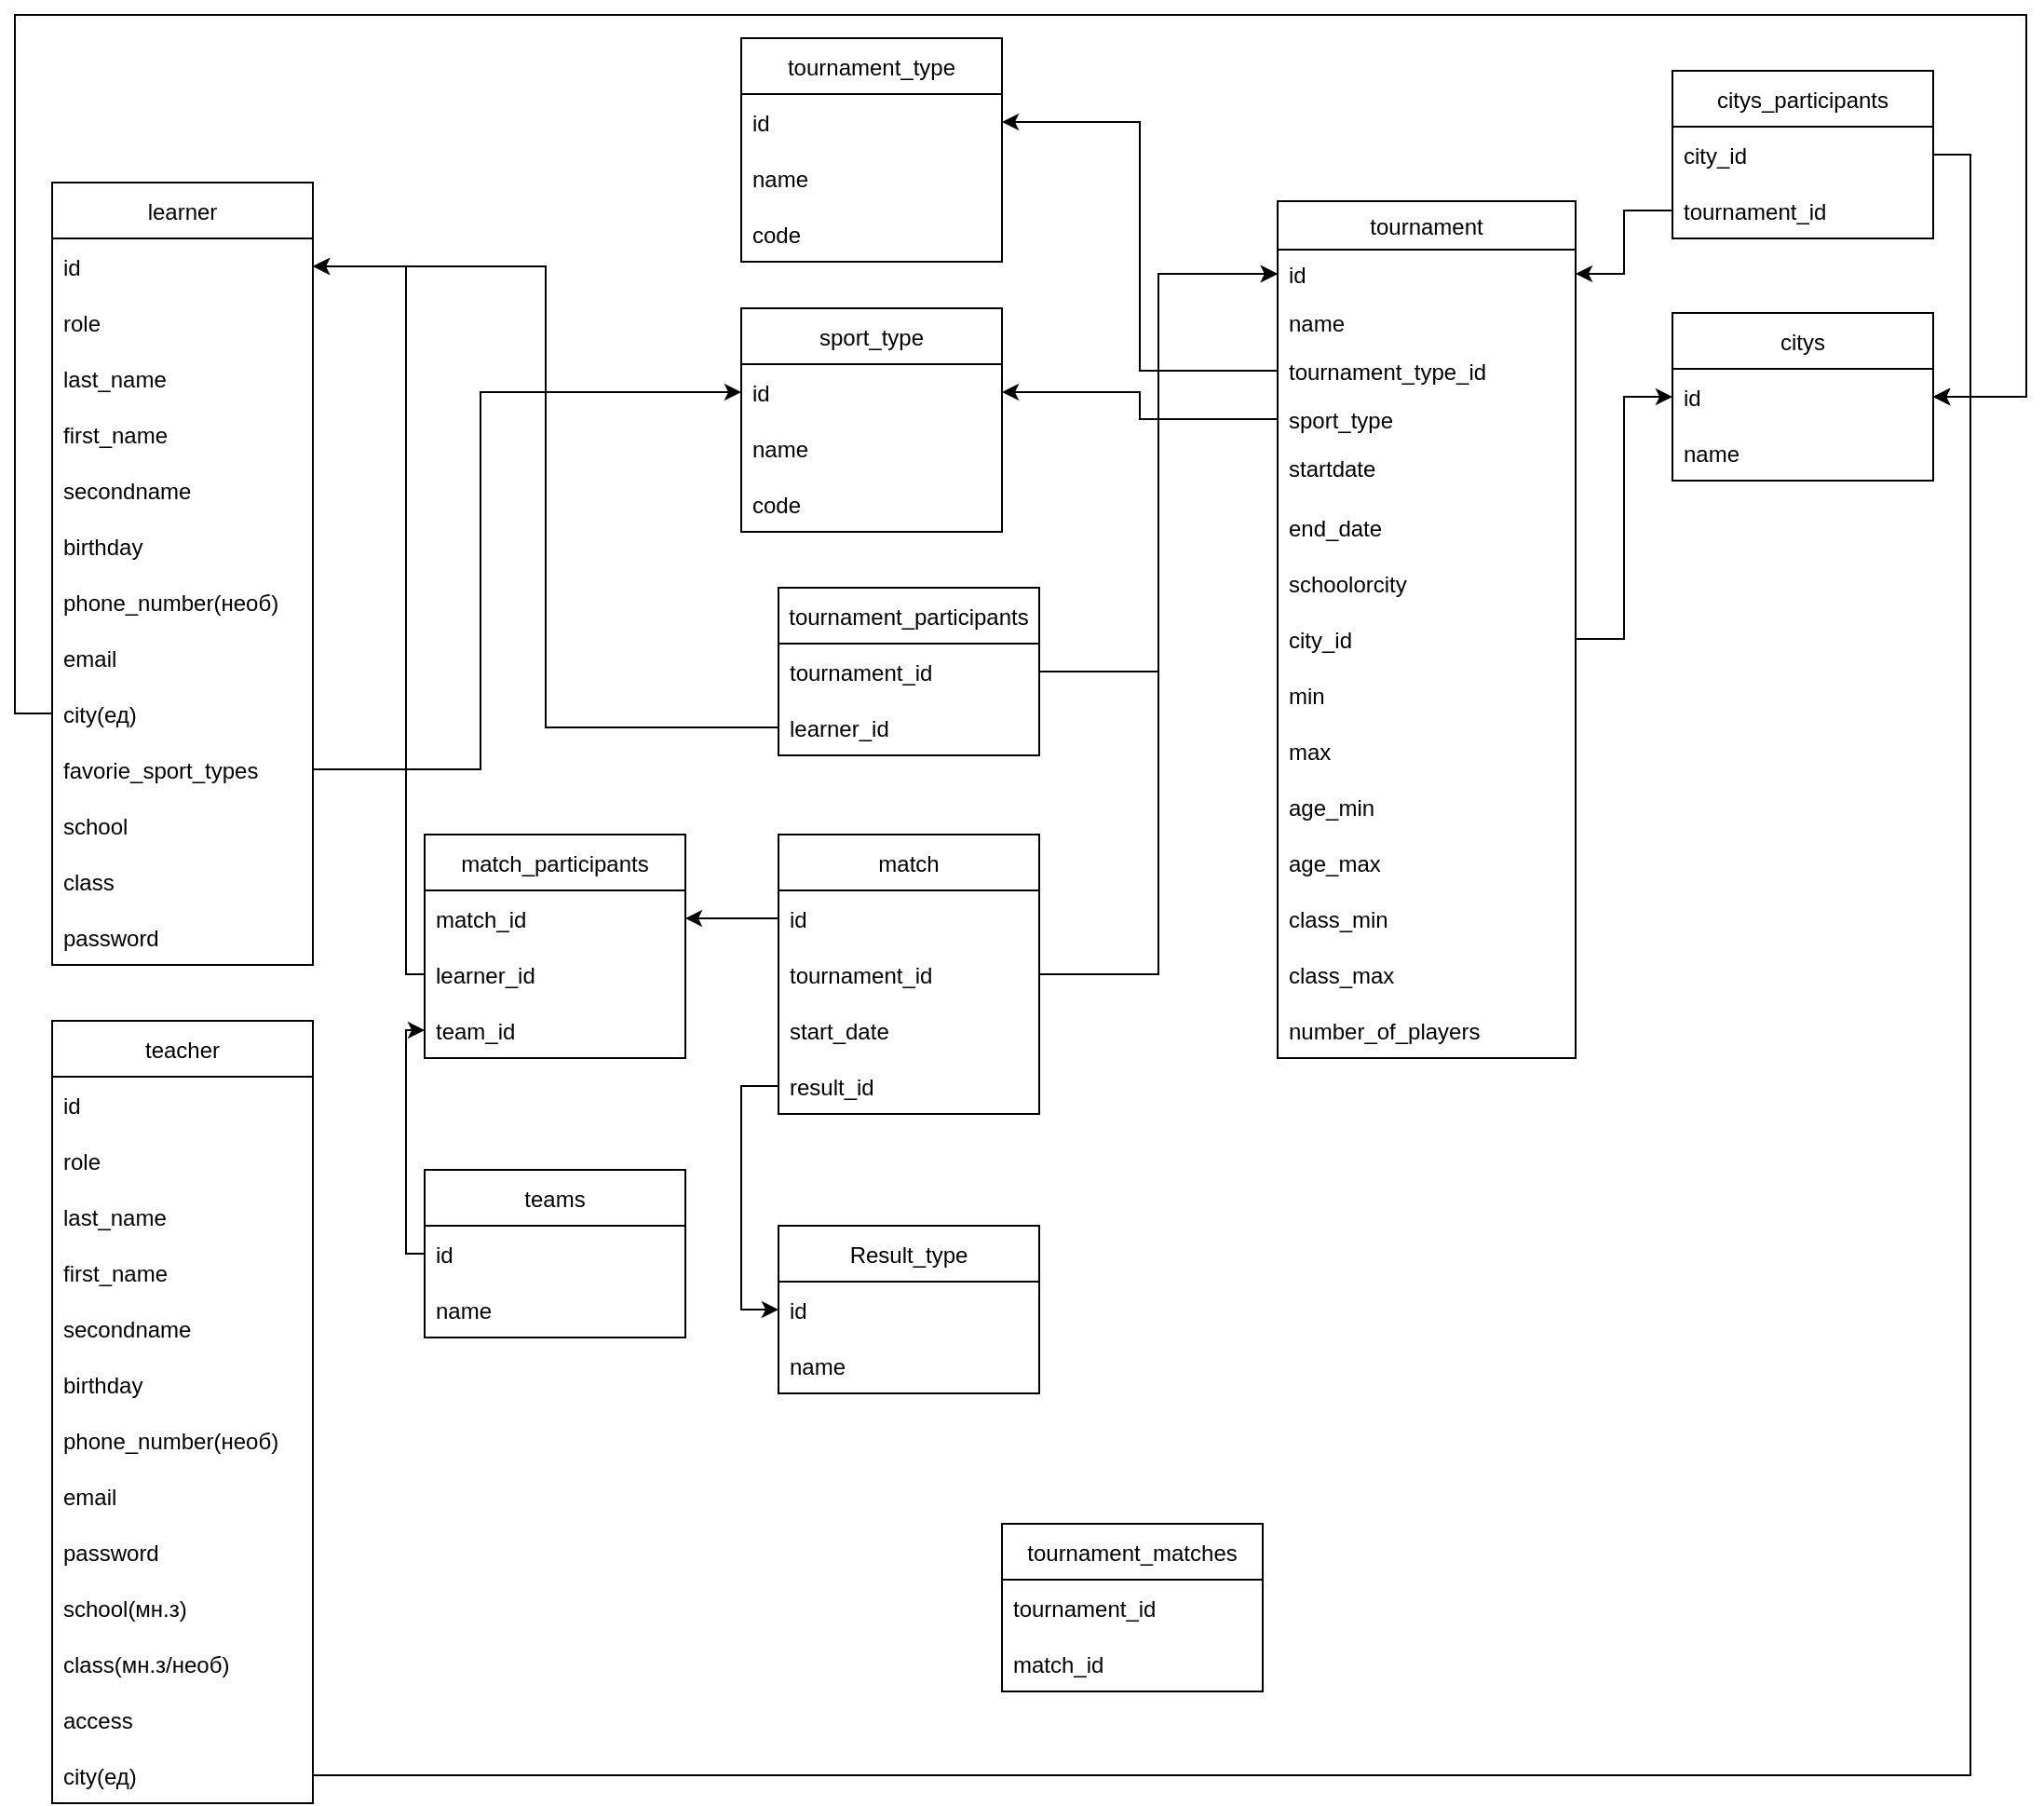 <mxfile version="15.5.4" type="embed"><diagram id="C5RBs43oDa-KdzZeNtuy" name="Page-1"><mxGraphModel dx="1664" dy="640" grid="1" gridSize="10" guides="1" tooltips="1" connect="1" arrows="1" fold="1" page="1" pageScale="1" pageWidth="827" pageHeight="1169" math="0" shadow="0"><root><mxCell id="WIyWlLk6GJQsqaUBKTNV-0"/><mxCell id="WIyWlLk6GJQsqaUBKTNV-1" parent="WIyWlLk6GJQsqaUBKTNV-0"/><mxCell id="zkfFHV4jXpPFQw0GAbJ--17" value="tournament&#10;" style="swimlane;fontStyle=0;align=center;verticalAlign=top;childLayout=stackLayout;horizontal=1;startSize=26;horizontalStack=0;resizeParent=1;resizeLast=0;collapsible=1;marginBottom=0;rounded=0;shadow=0;strokeWidth=1;" parent="WIyWlLk6GJQsqaUBKTNV-1" vertex="1"><mxGeometry x="508" y="120" width="160" height="460" as="geometry"><mxRectangle x="550" y="140" width="160" height="26" as="alternateBounds"/></mxGeometry></mxCell><mxCell id="zkfFHV4jXpPFQw0GAbJ--18" value="id&#10;" style="text;align=left;verticalAlign=top;spacingLeft=4;spacingRight=4;overflow=hidden;rotatable=0;points=[[0,0.5],[1,0.5]];portConstraint=eastwest;" parent="zkfFHV4jXpPFQw0GAbJ--17" vertex="1"><mxGeometry y="26" width="160" height="26" as="geometry"/></mxCell><mxCell id="zkfFHV4jXpPFQw0GAbJ--19" value="name&#10;" style="text;align=left;verticalAlign=top;spacingLeft=4;spacingRight=4;overflow=hidden;rotatable=0;points=[[0,0.5],[1,0.5]];portConstraint=eastwest;rounded=0;shadow=0;html=0;" parent="zkfFHV4jXpPFQw0GAbJ--17" vertex="1"><mxGeometry y="52" width="160" height="26" as="geometry"/></mxCell><mxCell id="zkfFHV4jXpPFQw0GAbJ--20" value="tournament_type_id" style="text;align=left;verticalAlign=top;spacingLeft=4;spacingRight=4;overflow=hidden;rotatable=0;points=[[0,0.5],[1,0.5]];portConstraint=eastwest;rounded=0;shadow=0;html=0;" parent="zkfFHV4jXpPFQw0GAbJ--17" vertex="1"><mxGeometry y="78" width="160" height="26" as="geometry"/></mxCell><mxCell id="zkfFHV4jXpPFQw0GAbJ--21" value="sport_type" style="text;align=left;verticalAlign=top;spacingLeft=4;spacingRight=4;overflow=hidden;rotatable=0;points=[[0,0.5],[1,0.5]];portConstraint=eastwest;rounded=0;shadow=0;html=0;" parent="zkfFHV4jXpPFQw0GAbJ--17" vertex="1"><mxGeometry y="104" width="160" height="26" as="geometry"/></mxCell><object label="startdate&#10;" end_date="" id="zkfFHV4jXpPFQw0GAbJ--22"><mxCell style="text;align=left;verticalAlign=top;spacingLeft=4;spacingRight=4;overflow=hidden;rotatable=0;points=[[0,0.5],[1,0.5]];portConstraint=eastwest;rounded=0;shadow=0;html=0;" parent="zkfFHV4jXpPFQw0GAbJ--17" vertex="1"><mxGeometry y="130" width="160" height="30" as="geometry"/></mxCell></object><mxCell id="_tRP8XSapxq75fpHYon0-5" value="end_date" style="text;strokeColor=none;fillColor=none;align=left;verticalAlign=middle;spacingLeft=4;spacingRight=4;overflow=hidden;points=[[0,0.5],[1,0.5]];portConstraint=eastwest;rotatable=0;" parent="zkfFHV4jXpPFQw0GAbJ--17" vertex="1"><mxGeometry y="160" width="160" height="30" as="geometry"/></mxCell><mxCell id="_tRP8XSapxq75fpHYon0-6" value="schoolorcity" style="text;strokeColor=none;fillColor=none;align=left;verticalAlign=middle;spacingLeft=4;spacingRight=4;overflow=hidden;points=[[0,0.5],[1,0.5]];portConstraint=eastwest;rotatable=0;" parent="zkfFHV4jXpPFQw0GAbJ--17" vertex="1"><mxGeometry y="190" width="160" height="30" as="geometry"/></mxCell><mxCell id="_tRP8XSapxq75fpHYon0-7" value="city_id" style="text;strokeColor=none;fillColor=none;align=left;verticalAlign=middle;spacingLeft=4;spacingRight=4;overflow=hidden;points=[[0,0.5],[1,0.5]];portConstraint=eastwest;rotatable=0;" parent="zkfFHV4jXpPFQw0GAbJ--17" vertex="1"><mxGeometry y="220" width="160" height="30" as="geometry"/></mxCell><mxCell id="_tRP8XSapxq75fpHYon0-8" value="min" style="text;strokeColor=none;fillColor=none;align=left;verticalAlign=middle;spacingLeft=4;spacingRight=4;overflow=hidden;points=[[0,0.5],[1,0.5]];portConstraint=eastwest;rotatable=0;" parent="zkfFHV4jXpPFQw0GAbJ--17" vertex="1"><mxGeometry y="250" width="160" height="30" as="geometry"/></mxCell><mxCell id="_tRP8XSapxq75fpHYon0-9" value="max" style="text;strokeColor=none;fillColor=none;align=left;verticalAlign=middle;spacingLeft=4;spacingRight=4;overflow=hidden;points=[[0,0.5],[1,0.5]];portConstraint=eastwest;rotatable=0;" parent="zkfFHV4jXpPFQw0GAbJ--17" vertex="1"><mxGeometry y="280" width="160" height="30" as="geometry"/></mxCell><mxCell id="_tRP8XSapxq75fpHYon0-10" value="age_min" style="text;strokeColor=none;fillColor=none;align=left;verticalAlign=middle;spacingLeft=4;spacingRight=4;overflow=hidden;points=[[0,0.5],[1,0.5]];portConstraint=eastwest;rotatable=0;" parent="zkfFHV4jXpPFQw0GAbJ--17" vertex="1"><mxGeometry y="310" width="160" height="30" as="geometry"/></mxCell><mxCell id="_tRP8XSapxq75fpHYon0-12" value="age_max" style="text;strokeColor=none;fillColor=none;align=left;verticalAlign=middle;spacingLeft=4;spacingRight=4;overflow=hidden;points=[[0,0.5],[1,0.5]];portConstraint=eastwest;rotatable=0;" parent="zkfFHV4jXpPFQw0GAbJ--17" vertex="1"><mxGeometry y="340" width="160" height="30" as="geometry"/></mxCell><mxCell id="_tRP8XSapxq75fpHYon0-11" value="class_min" style="text;strokeColor=none;fillColor=none;align=left;verticalAlign=middle;spacingLeft=4;spacingRight=4;overflow=hidden;points=[[0,0.5],[1,0.5]];portConstraint=eastwest;rotatable=0;" parent="zkfFHV4jXpPFQw0GAbJ--17" vertex="1"><mxGeometry y="370" width="160" height="30" as="geometry"/></mxCell><mxCell id="_tRP8XSapxq75fpHYon0-13" value="class_max" style="text;strokeColor=none;fillColor=none;align=left;verticalAlign=middle;spacingLeft=4;spacingRight=4;overflow=hidden;points=[[0,0.5],[1,0.5]];portConstraint=eastwest;rotatable=0;" parent="zkfFHV4jXpPFQw0GAbJ--17" vertex="1"><mxGeometry y="400" width="160" height="30" as="geometry"/></mxCell><mxCell id="_tRP8XSapxq75fpHYon0-14" value="number_of_players" style="text;strokeColor=none;fillColor=none;align=left;verticalAlign=middle;spacingLeft=4;spacingRight=4;overflow=hidden;points=[[0,0.5],[1,0.5]];portConstraint=eastwest;rotatable=0;" parent="zkfFHV4jXpPFQw0GAbJ--17" vertex="1"><mxGeometry y="430" width="160" height="30" as="geometry"/></mxCell><mxCell id="_tRP8XSapxq75fpHYon0-15" value="tournament_matches" style="swimlane;fontStyle=0;childLayout=stackLayout;horizontal=1;startSize=30;horizontalStack=0;resizeParent=1;resizeParentMax=0;resizeLast=0;collapsible=1;marginBottom=0;" parent="WIyWlLk6GJQsqaUBKTNV-1" vertex="1"><mxGeometry x="360" y="830" width="140" height="90" as="geometry"/></mxCell><mxCell id="_tRP8XSapxq75fpHYon0-16" value="tournament_id" style="text;strokeColor=none;fillColor=none;align=left;verticalAlign=middle;spacingLeft=4;spacingRight=4;overflow=hidden;points=[[0,0.5],[1,0.5]];portConstraint=eastwest;rotatable=0;" parent="_tRP8XSapxq75fpHYon0-15" vertex="1"><mxGeometry y="30" width="140" height="30" as="geometry"/></mxCell><mxCell id="_tRP8XSapxq75fpHYon0-17" value="match_id" style="text;strokeColor=none;fillColor=none;align=left;verticalAlign=middle;spacingLeft=4;spacingRight=4;overflow=hidden;points=[[0,0.5],[1,0.5]];portConstraint=eastwest;rotatable=0;" parent="_tRP8XSapxq75fpHYon0-15" vertex="1"><mxGeometry y="60" width="140" height="30" as="geometry"/></mxCell><mxCell id="_tRP8XSapxq75fpHYon0-19" value="tournament_type" style="swimlane;fontStyle=0;childLayout=stackLayout;horizontal=1;startSize=30;horizontalStack=0;resizeParent=1;resizeParentMax=0;resizeLast=0;collapsible=1;marginBottom=0;" parent="WIyWlLk6GJQsqaUBKTNV-1" vertex="1"><mxGeometry x="220" y="32.5" width="140" height="120" as="geometry"/></mxCell><mxCell id="_tRP8XSapxq75fpHYon0-20" value="id" style="text;strokeColor=none;fillColor=none;align=left;verticalAlign=middle;spacingLeft=4;spacingRight=4;overflow=hidden;points=[[0,0.5],[1,0.5]];portConstraint=eastwest;rotatable=0;" parent="_tRP8XSapxq75fpHYon0-19" vertex="1"><mxGeometry y="30" width="140" height="30" as="geometry"/></mxCell><mxCell id="_tRP8XSapxq75fpHYon0-21" value="name" style="text;strokeColor=none;fillColor=none;align=left;verticalAlign=middle;spacingLeft=4;spacingRight=4;overflow=hidden;points=[[0,0.5],[1,0.5]];portConstraint=eastwest;rotatable=0;" parent="_tRP8XSapxq75fpHYon0-19" vertex="1"><mxGeometry y="60" width="140" height="30" as="geometry"/></mxCell><mxCell id="_tRP8XSapxq75fpHYon0-22" value="code" style="text;strokeColor=none;fillColor=none;align=left;verticalAlign=middle;spacingLeft=4;spacingRight=4;overflow=hidden;points=[[0,0.5],[1,0.5]];portConstraint=eastwest;rotatable=0;" parent="_tRP8XSapxq75fpHYon0-19" vertex="1"><mxGeometry y="90" width="140" height="30" as="geometry"/></mxCell><mxCell id="_tRP8XSapxq75fpHYon0-23" value="sport_type" style="swimlane;fontStyle=0;childLayout=stackLayout;horizontal=1;startSize=30;horizontalStack=0;resizeParent=1;resizeParentMax=0;resizeLast=0;collapsible=1;marginBottom=0;" parent="WIyWlLk6GJQsqaUBKTNV-1" vertex="1"><mxGeometry x="220" y="177.5" width="140" height="120" as="geometry"/></mxCell><mxCell id="_tRP8XSapxq75fpHYon0-25" value="id" style="text;strokeColor=none;fillColor=none;align=left;verticalAlign=middle;spacingLeft=4;spacingRight=4;overflow=hidden;points=[[0,0.5],[1,0.5]];portConstraint=eastwest;rotatable=0;" parent="_tRP8XSapxq75fpHYon0-23" vertex="1"><mxGeometry y="30" width="140" height="30" as="geometry"/></mxCell><mxCell id="_tRP8XSapxq75fpHYon0-26" value="name" style="text;strokeColor=none;fillColor=none;align=left;verticalAlign=middle;spacingLeft=4;spacingRight=4;overflow=hidden;points=[[0,0.5],[1,0.5]];portConstraint=eastwest;rotatable=0;" parent="_tRP8XSapxq75fpHYon0-23" vertex="1"><mxGeometry y="60" width="140" height="30" as="geometry"/></mxCell><mxCell id="_tRP8XSapxq75fpHYon0-27" value="code" style="text;strokeColor=none;fillColor=none;align=left;verticalAlign=middle;spacingLeft=4;spacingRight=4;overflow=hidden;points=[[0,0.5],[1,0.5]];portConstraint=eastwest;rotatable=0;" parent="_tRP8XSapxq75fpHYon0-23" vertex="1"><mxGeometry y="90" width="140" height="30" as="geometry"/></mxCell><mxCell id="_tRP8XSapxq75fpHYon0-28" value="citys_participants" style="swimlane;fontStyle=0;childLayout=stackLayout;horizontal=1;startSize=30;horizontalStack=0;resizeParent=1;resizeParentMax=0;resizeLast=0;collapsible=1;marginBottom=0;" parent="WIyWlLk6GJQsqaUBKTNV-1" vertex="1"><mxGeometry x="720" y="50" width="140" height="90" as="geometry"/></mxCell><mxCell id="_tRP8XSapxq75fpHYon0-29" value="city_id" style="text;strokeColor=none;fillColor=none;align=left;verticalAlign=middle;spacingLeft=4;spacingRight=4;overflow=hidden;points=[[0,0.5],[1,0.5]];portConstraint=eastwest;rotatable=0;" parent="_tRP8XSapxq75fpHYon0-28" vertex="1"><mxGeometry y="30" width="140" height="30" as="geometry"/></mxCell><mxCell id="_tRP8XSapxq75fpHYon0-30" value="tournament_id" style="text;strokeColor=none;fillColor=none;align=left;verticalAlign=middle;spacingLeft=4;spacingRight=4;overflow=hidden;points=[[0,0.5],[1,0.5]];portConstraint=eastwest;rotatable=0;" parent="_tRP8XSapxq75fpHYon0-28" vertex="1"><mxGeometry y="60" width="140" height="30" as="geometry"/></mxCell><mxCell id="_tRP8XSapxq75fpHYon0-33" value="tournament_participants" style="swimlane;fontStyle=0;childLayout=stackLayout;horizontal=1;startSize=30;horizontalStack=0;resizeParent=1;resizeParentMax=0;resizeLast=0;collapsible=1;marginBottom=0;" parent="WIyWlLk6GJQsqaUBKTNV-1" vertex="1"><mxGeometry x="240" y="327.5" width="140" height="90" as="geometry"/></mxCell><mxCell id="_tRP8XSapxq75fpHYon0-34" value="tournament_id" style="text;strokeColor=none;fillColor=none;align=left;verticalAlign=middle;spacingLeft=4;spacingRight=4;overflow=hidden;points=[[0,0.5],[1,0.5]];portConstraint=eastwest;rotatable=0;" parent="_tRP8XSapxq75fpHYon0-33" vertex="1"><mxGeometry y="30" width="140" height="30" as="geometry"/></mxCell><mxCell id="_tRP8XSapxq75fpHYon0-35" value="learner_id" style="text;strokeColor=none;fillColor=none;align=left;verticalAlign=middle;spacingLeft=4;spacingRight=4;overflow=hidden;points=[[0,0.5],[1,0.5]];portConstraint=eastwest;rotatable=0;" parent="_tRP8XSapxq75fpHYon0-33" vertex="1"><mxGeometry y="60" width="140" height="30" as="geometry"/></mxCell><mxCell id="_tRP8XSapxq75fpHYon0-40" value="match_participants" style="swimlane;fontStyle=0;childLayout=stackLayout;horizontal=1;startSize=30;horizontalStack=0;resizeParent=1;resizeParentMax=0;resizeLast=0;collapsible=1;marginBottom=0;" parent="WIyWlLk6GJQsqaUBKTNV-1" vertex="1"><mxGeometry x="50" y="460" width="140" height="120" as="geometry"/></mxCell><mxCell id="_tRP8XSapxq75fpHYon0-41" value="match_id" style="text;strokeColor=none;fillColor=none;align=left;verticalAlign=middle;spacingLeft=4;spacingRight=4;overflow=hidden;points=[[0,0.5],[1,0.5]];portConstraint=eastwest;rotatable=0;" parent="_tRP8XSapxq75fpHYon0-40" vertex="1"><mxGeometry y="30" width="140" height="30" as="geometry"/></mxCell><mxCell id="_tRP8XSapxq75fpHYon0-42" value="learner_id" style="text;strokeColor=none;fillColor=none;align=left;verticalAlign=middle;spacingLeft=4;spacingRight=4;overflow=hidden;points=[[0,0.5],[1,0.5]];portConstraint=eastwest;rotatable=0;" parent="_tRP8XSapxq75fpHYon0-40" vertex="1"><mxGeometry y="60" width="140" height="30" as="geometry"/></mxCell><mxCell id="_tRP8XSapxq75fpHYon0-43" value="team_id" style="text;strokeColor=none;fillColor=none;align=left;verticalAlign=middle;spacingLeft=4;spacingRight=4;overflow=hidden;points=[[0,0.5],[1,0.5]];portConstraint=eastwest;rotatable=0;" parent="_tRP8XSapxq75fpHYon0-40" vertex="1"><mxGeometry y="90" width="140" height="30" as="geometry"/></mxCell><mxCell id="_tRP8XSapxq75fpHYon0-44" value="teams" style="swimlane;fontStyle=0;childLayout=stackLayout;horizontal=1;startSize=30;horizontalStack=0;resizeParent=1;resizeParentMax=0;resizeLast=0;collapsible=1;marginBottom=0;" parent="WIyWlLk6GJQsqaUBKTNV-1" vertex="1"><mxGeometry x="50" y="640" width="140" height="90" as="geometry"/></mxCell><mxCell id="_tRP8XSapxq75fpHYon0-45" value="id" style="text;strokeColor=none;fillColor=none;align=left;verticalAlign=middle;spacingLeft=4;spacingRight=4;overflow=hidden;points=[[0,0.5],[1,0.5]];portConstraint=eastwest;rotatable=0;" parent="_tRP8XSapxq75fpHYon0-44" vertex="1"><mxGeometry y="30" width="140" height="30" as="geometry"/></mxCell><mxCell id="_tRP8XSapxq75fpHYon0-46" value="name" style="text;strokeColor=none;fillColor=none;align=left;verticalAlign=middle;spacingLeft=4;spacingRight=4;overflow=hidden;points=[[0,0.5],[1,0.5]];portConstraint=eastwest;rotatable=0;" parent="_tRP8XSapxq75fpHYon0-44" vertex="1"><mxGeometry y="60" width="140" height="30" as="geometry"/></mxCell><mxCell id="_tRP8XSapxq75fpHYon0-47" value="citys" style="swimlane;fontStyle=0;childLayout=stackLayout;horizontal=1;startSize=30;horizontalStack=0;resizeParent=1;resizeParentMax=0;resizeLast=0;collapsible=1;marginBottom=0;" parent="WIyWlLk6GJQsqaUBKTNV-1" vertex="1"><mxGeometry x="720" y="180" width="140" height="90" as="geometry"/></mxCell><mxCell id="_tRP8XSapxq75fpHYon0-48" value="id" style="text;strokeColor=none;fillColor=none;align=left;verticalAlign=middle;spacingLeft=4;spacingRight=4;overflow=hidden;points=[[0,0.5],[1,0.5]];portConstraint=eastwest;rotatable=0;" parent="_tRP8XSapxq75fpHYon0-47" vertex="1"><mxGeometry y="30" width="140" height="30" as="geometry"/></mxCell><mxCell id="_tRP8XSapxq75fpHYon0-49" value="name" style="text;strokeColor=none;fillColor=none;align=left;verticalAlign=middle;spacingLeft=4;spacingRight=4;overflow=hidden;points=[[0,0.5],[1,0.5]];portConstraint=eastwest;rotatable=0;" parent="_tRP8XSapxq75fpHYon0-47" vertex="1"><mxGeometry y="60" width="140" height="30" as="geometry"/></mxCell><mxCell id="_tRP8XSapxq75fpHYon0-54" value="learner" style="swimlane;fontStyle=0;childLayout=stackLayout;horizontal=1;startSize=30;horizontalStack=0;resizeParent=1;resizeParentMax=0;resizeLast=0;collapsible=1;marginBottom=0;" parent="WIyWlLk6GJQsqaUBKTNV-1" vertex="1"><mxGeometry x="-150" y="110" width="140" height="420" as="geometry"/></mxCell><mxCell id="_tRP8XSapxq75fpHYon0-59" value="id" style="text;strokeColor=none;fillColor=none;align=left;verticalAlign=middle;spacingLeft=4;spacingRight=4;overflow=hidden;points=[[0,0.5],[1,0.5]];portConstraint=eastwest;rotatable=0;" parent="_tRP8XSapxq75fpHYon0-54" vertex="1"><mxGeometry y="30" width="140" height="30" as="geometry"/></mxCell><mxCell id="_tRP8XSapxq75fpHYon0-55" value="role" style="text;strokeColor=none;fillColor=none;align=left;verticalAlign=middle;spacingLeft=4;spacingRight=4;overflow=hidden;points=[[0,0.5],[1,0.5]];portConstraint=eastwest;rotatable=0;" parent="_tRP8XSapxq75fpHYon0-54" vertex="1"><mxGeometry y="60" width="140" height="30" as="geometry"/></mxCell><mxCell id="_tRP8XSapxq75fpHYon0-56" value="last_name" style="text;strokeColor=none;fillColor=none;align=left;verticalAlign=middle;spacingLeft=4;spacingRight=4;overflow=hidden;points=[[0,0.5],[1,0.5]];portConstraint=eastwest;rotatable=0;" parent="_tRP8XSapxq75fpHYon0-54" vertex="1"><mxGeometry y="90" width="140" height="30" as="geometry"/></mxCell><mxCell id="_tRP8XSapxq75fpHYon0-57" value="first_name" style="text;strokeColor=none;fillColor=none;align=left;verticalAlign=middle;spacingLeft=4;spacingRight=4;overflow=hidden;points=[[0,0.5],[1,0.5]];portConstraint=eastwest;rotatable=0;" parent="_tRP8XSapxq75fpHYon0-54" vertex="1"><mxGeometry y="120" width="140" height="30" as="geometry"/></mxCell><mxCell id="_tRP8XSapxq75fpHYon0-63" value="secondname" style="text;strokeColor=none;fillColor=none;align=left;verticalAlign=middle;spacingLeft=4;spacingRight=4;overflow=hidden;points=[[0,0.5],[1,0.5]];portConstraint=eastwest;rotatable=0;" parent="_tRP8XSapxq75fpHYon0-54" vertex="1"><mxGeometry y="150" width="140" height="30" as="geometry"/></mxCell><mxCell id="_tRP8XSapxq75fpHYon0-62" value="birthday" style="text;strokeColor=none;fillColor=none;align=left;verticalAlign=middle;spacingLeft=4;spacingRight=4;overflow=hidden;points=[[0,0.5],[1,0.5]];portConstraint=eastwest;rotatable=0;" parent="_tRP8XSapxq75fpHYon0-54" vertex="1"><mxGeometry y="180" width="140" height="30" as="geometry"/></mxCell><mxCell id="_tRP8XSapxq75fpHYon0-60" value="phone_number(необ)" style="text;strokeColor=none;fillColor=none;align=left;verticalAlign=middle;spacingLeft=4;spacingRight=4;overflow=hidden;points=[[0,0.5],[1,0.5]];portConstraint=eastwest;rotatable=0;" parent="_tRP8XSapxq75fpHYon0-54" vertex="1"><mxGeometry y="210" width="140" height="30" as="geometry"/></mxCell><mxCell id="_tRP8XSapxq75fpHYon0-61" value="email" style="text;strokeColor=none;fillColor=none;align=left;verticalAlign=middle;spacingLeft=4;spacingRight=4;overflow=hidden;points=[[0,0.5],[1,0.5]];portConstraint=eastwest;rotatable=0;" parent="_tRP8XSapxq75fpHYon0-54" vertex="1"><mxGeometry y="240" width="140" height="30" as="geometry"/></mxCell><mxCell id="_tRP8XSapxq75fpHYon0-72" value="city(ед)" style="text;strokeColor=none;fillColor=none;align=left;verticalAlign=middle;spacingLeft=4;spacingRight=4;overflow=hidden;points=[[0,0.5],[1,0.5]];portConstraint=eastwest;rotatable=0;" parent="_tRP8XSapxq75fpHYon0-54" vertex="1"><mxGeometry y="270" width="140" height="30" as="geometry"/></mxCell><mxCell id="_tRP8XSapxq75fpHYon0-75" value="favorie_sport_types" style="text;strokeColor=none;fillColor=none;align=left;verticalAlign=middle;spacingLeft=4;spacingRight=4;overflow=hidden;points=[[0,0.5],[1,0.5]];portConstraint=eastwest;rotatable=0;" parent="_tRP8XSapxq75fpHYon0-54" vertex="1"><mxGeometry y="300" width="140" height="30" as="geometry"/></mxCell><mxCell id="_tRP8XSapxq75fpHYon0-73" value="school" style="text;strokeColor=none;fillColor=none;align=left;verticalAlign=middle;spacingLeft=4;spacingRight=4;overflow=hidden;points=[[0,0.5],[1,0.5]];portConstraint=eastwest;rotatable=0;" parent="_tRP8XSapxq75fpHYon0-54" vertex="1"><mxGeometry y="330" width="140" height="30" as="geometry"/></mxCell><mxCell id="_tRP8XSapxq75fpHYon0-74" value="class" style="text;strokeColor=none;fillColor=none;align=left;verticalAlign=middle;spacingLeft=4;spacingRight=4;overflow=hidden;points=[[0,0.5],[1,0.5]];portConstraint=eastwest;rotatable=0;" parent="_tRP8XSapxq75fpHYon0-54" vertex="1"><mxGeometry y="360" width="140" height="30" as="geometry"/></mxCell><mxCell id="_tRP8XSapxq75fpHYon0-64" value="password" style="text;strokeColor=none;fillColor=none;align=left;verticalAlign=middle;spacingLeft=4;spacingRight=4;overflow=hidden;points=[[0,0.5],[1,0.5]];portConstraint=eastwest;rotatable=0;" parent="_tRP8XSapxq75fpHYon0-54" vertex="1"><mxGeometry y="390" width="140" height="30" as="geometry"/></mxCell><mxCell id="Ds_4iTR1WvRI0m9JrLoC-0" style="edgeStyle=orthogonalEdgeStyle;rounded=0;orthogonalLoop=1;jettySize=auto;html=1;exitX=0;exitY=0.5;exitDx=0;exitDy=0;entryX=1;entryY=0.5;entryDx=0;entryDy=0;" parent="WIyWlLk6GJQsqaUBKTNV-1" source="zkfFHV4jXpPFQw0GAbJ--20" target="_tRP8XSapxq75fpHYon0-20" edge="1"><mxGeometry relative="1" as="geometry"/></mxCell><mxCell id="Ds_4iTR1WvRI0m9JrLoC-2" style="edgeStyle=orthogonalEdgeStyle;rounded=0;orthogonalLoop=1;jettySize=auto;html=1;exitX=0;exitY=0.5;exitDx=0;exitDy=0;entryX=1;entryY=0.5;entryDx=0;entryDy=0;" parent="WIyWlLk6GJQsqaUBKTNV-1" source="zkfFHV4jXpPFQw0GAbJ--21" target="_tRP8XSapxq75fpHYon0-25" edge="1"><mxGeometry relative="1" as="geometry"/></mxCell><mxCell id="Ds_4iTR1WvRI0m9JrLoC-5" style="edgeStyle=orthogonalEdgeStyle;rounded=0;orthogonalLoop=1;jettySize=auto;html=1;exitX=1;exitY=0.5;exitDx=0;exitDy=0;entryX=0;entryY=0.5;entryDx=0;entryDy=0;" parent="WIyWlLk6GJQsqaUBKTNV-1" source="_tRP8XSapxq75fpHYon0-7" target="_tRP8XSapxq75fpHYon0-48" edge="1"><mxGeometry relative="1" as="geometry"/></mxCell><mxCell id="Ds_4iTR1WvRI0m9JrLoC-7" style="edgeStyle=orthogonalEdgeStyle;rounded=0;orthogonalLoop=1;jettySize=auto;html=1;exitX=1;exitY=0.5;exitDx=0;exitDy=0;entryX=1;entryY=0.5;entryDx=0;entryDy=0;" parent="WIyWlLk6GJQsqaUBKTNV-1" source="_tRP8XSapxq75fpHYon0-29" target="_tRP8XSapxq75fpHYon0-48" edge="1"><mxGeometry relative="1" as="geometry"/></mxCell><mxCell id="Ds_4iTR1WvRI0m9JrLoC-8" style="edgeStyle=orthogonalEdgeStyle;rounded=0;orthogonalLoop=1;jettySize=auto;html=1;exitX=0;exitY=0.5;exitDx=0;exitDy=0;entryX=1;entryY=0.5;entryDx=0;entryDy=0;" parent="WIyWlLk6GJQsqaUBKTNV-1" source="_tRP8XSapxq75fpHYon0-30" target="zkfFHV4jXpPFQw0GAbJ--18" edge="1"><mxGeometry relative="1" as="geometry"/></mxCell><mxCell id="Ds_4iTR1WvRI0m9JrLoC-9" style="edgeStyle=orthogonalEdgeStyle;rounded=0;orthogonalLoop=1;jettySize=auto;html=1;exitX=1;exitY=0.5;exitDx=0;exitDy=0;entryX=0;entryY=0.5;entryDx=0;entryDy=0;" parent="WIyWlLk6GJQsqaUBKTNV-1" source="_tRP8XSapxq75fpHYon0-34" target="zkfFHV4jXpPFQw0GAbJ--18" edge="1"><mxGeometry relative="1" as="geometry"/></mxCell><mxCell id="Ds_4iTR1WvRI0m9JrLoC-24" value="teacher" style="swimlane;fontStyle=0;childLayout=stackLayout;horizontal=1;startSize=30;horizontalStack=0;resizeParent=1;resizeParentMax=0;resizeLast=0;collapsible=1;marginBottom=0;" parent="WIyWlLk6GJQsqaUBKTNV-1" vertex="1"><mxGeometry x="-150" y="560" width="140" height="420" as="geometry"/></mxCell><mxCell id="Ds_4iTR1WvRI0m9JrLoC-25" value="id" style="text;strokeColor=none;fillColor=none;align=left;verticalAlign=middle;spacingLeft=4;spacingRight=4;overflow=hidden;points=[[0,0.5],[1,0.5]];portConstraint=eastwest;rotatable=0;" parent="Ds_4iTR1WvRI0m9JrLoC-24" vertex="1"><mxGeometry y="30" width="140" height="30" as="geometry"/></mxCell><mxCell id="Ds_4iTR1WvRI0m9JrLoC-26" value="role" style="text;strokeColor=none;fillColor=none;align=left;verticalAlign=middle;spacingLeft=4;spacingRight=4;overflow=hidden;points=[[0,0.5],[1,0.5]];portConstraint=eastwest;rotatable=0;" parent="Ds_4iTR1WvRI0m9JrLoC-24" vertex="1"><mxGeometry y="60" width="140" height="30" as="geometry"/></mxCell><mxCell id="Ds_4iTR1WvRI0m9JrLoC-27" value="last_name" style="text;strokeColor=none;fillColor=none;align=left;verticalAlign=middle;spacingLeft=4;spacingRight=4;overflow=hidden;points=[[0,0.5],[1,0.5]];portConstraint=eastwest;rotatable=0;" parent="Ds_4iTR1WvRI0m9JrLoC-24" vertex="1"><mxGeometry y="90" width="140" height="30" as="geometry"/></mxCell><mxCell id="Ds_4iTR1WvRI0m9JrLoC-28" value="first_name" style="text;strokeColor=none;fillColor=none;align=left;verticalAlign=middle;spacingLeft=4;spacingRight=4;overflow=hidden;points=[[0,0.5],[1,0.5]];portConstraint=eastwest;rotatable=0;" parent="Ds_4iTR1WvRI0m9JrLoC-24" vertex="1"><mxGeometry y="120" width="140" height="30" as="geometry"/></mxCell><mxCell id="Ds_4iTR1WvRI0m9JrLoC-29" value="secondname" style="text;strokeColor=none;fillColor=none;align=left;verticalAlign=middle;spacingLeft=4;spacingRight=4;overflow=hidden;points=[[0,0.5],[1,0.5]];portConstraint=eastwest;rotatable=0;" parent="Ds_4iTR1WvRI0m9JrLoC-24" vertex="1"><mxGeometry y="150" width="140" height="30" as="geometry"/></mxCell><mxCell id="Ds_4iTR1WvRI0m9JrLoC-30" value="birthday" style="text;strokeColor=none;fillColor=none;align=left;verticalAlign=middle;spacingLeft=4;spacingRight=4;overflow=hidden;points=[[0,0.5],[1,0.5]];portConstraint=eastwest;rotatable=0;" parent="Ds_4iTR1WvRI0m9JrLoC-24" vertex="1"><mxGeometry y="180" width="140" height="30" as="geometry"/></mxCell><mxCell id="Ds_4iTR1WvRI0m9JrLoC-31" value="phone_number(необ)" style="text;strokeColor=none;fillColor=none;align=left;verticalAlign=middle;spacingLeft=4;spacingRight=4;overflow=hidden;points=[[0,0.5],[1,0.5]];portConstraint=eastwest;rotatable=0;" parent="Ds_4iTR1WvRI0m9JrLoC-24" vertex="1"><mxGeometry y="210" width="140" height="30" as="geometry"/></mxCell><mxCell id="Ds_4iTR1WvRI0m9JrLoC-32" value="email" style="text;strokeColor=none;fillColor=none;align=left;verticalAlign=middle;spacingLeft=4;spacingRight=4;overflow=hidden;points=[[0,0.5],[1,0.5]];portConstraint=eastwest;rotatable=0;" parent="Ds_4iTR1WvRI0m9JrLoC-24" vertex="1"><mxGeometry y="240" width="140" height="30" as="geometry"/></mxCell><mxCell id="Ds_4iTR1WvRI0m9JrLoC-37" value="password" style="text;strokeColor=none;fillColor=none;align=left;verticalAlign=middle;spacingLeft=4;spacingRight=4;overflow=hidden;points=[[0,0.5],[1,0.5]];portConstraint=eastwest;rotatable=0;" parent="Ds_4iTR1WvRI0m9JrLoC-24" vertex="1"><mxGeometry y="270" width="140" height="30" as="geometry"/></mxCell><mxCell id="_tRP8XSapxq75fpHYon0-67" value="school(мн.з)" style="text;strokeColor=none;fillColor=none;align=left;verticalAlign=middle;spacingLeft=4;spacingRight=4;overflow=hidden;points=[[0,0.5],[1,0.5]];portConstraint=eastwest;rotatable=0;" parent="Ds_4iTR1WvRI0m9JrLoC-24" vertex="1"><mxGeometry y="300" width="140" height="30" as="geometry"/></mxCell><mxCell id="_tRP8XSapxq75fpHYon0-68" value="class(мн.з/необ)" style="text;strokeColor=none;fillColor=none;align=left;verticalAlign=middle;spacingLeft=4;spacingRight=4;overflow=hidden;points=[[0,0.5],[1,0.5]];portConstraint=eastwest;rotatable=0;" parent="Ds_4iTR1WvRI0m9JrLoC-24" vertex="1"><mxGeometry y="330" width="140" height="30" as="geometry"/></mxCell><mxCell id="_tRP8XSapxq75fpHYon0-69" value="access" style="text;strokeColor=none;fillColor=none;align=left;verticalAlign=middle;spacingLeft=4;spacingRight=4;overflow=hidden;points=[[0,0.5],[1,0.5]];portConstraint=eastwest;rotatable=0;" parent="Ds_4iTR1WvRI0m9JrLoC-24" vertex="1"><mxGeometry y="360" width="140" height="30" as="geometry"/></mxCell><mxCell id="1" value="city(ед)" style="text;strokeColor=none;fillColor=none;align=left;verticalAlign=middle;spacingLeft=4;spacingRight=4;overflow=hidden;points=[[0,0.5],[1,0.5]];portConstraint=eastwest;rotatable=0;" parent="Ds_4iTR1WvRI0m9JrLoC-24" vertex="1"><mxGeometry y="390" width="140" height="30" as="geometry"/></mxCell><mxCell id="Ds_4iTR1WvRI0m9JrLoC-38" style="edgeStyle=orthogonalEdgeStyle;rounded=0;orthogonalLoop=1;jettySize=auto;html=1;exitX=0;exitY=0.5;exitDx=0;exitDy=0;entryX=1;entryY=0.5;entryDx=0;entryDy=0;" parent="WIyWlLk6GJQsqaUBKTNV-1" source="_tRP8XSapxq75fpHYon0-35" target="_tRP8XSapxq75fpHYon0-59" edge="1"><mxGeometry relative="1" as="geometry"/></mxCell><mxCell id="Ds_4iTR1WvRI0m9JrLoC-39" value="match" style="swimlane;fontStyle=0;childLayout=stackLayout;horizontal=1;startSize=30;horizontalStack=0;resizeParent=1;resizeParentMax=0;resizeLast=0;collapsible=1;marginBottom=0;" parent="WIyWlLk6GJQsqaUBKTNV-1" vertex="1"><mxGeometry x="240" y="460" width="140" height="150" as="geometry"/></mxCell><mxCell id="Ds_4iTR1WvRI0m9JrLoC-40" value="id" style="text;strokeColor=none;fillColor=none;align=left;verticalAlign=middle;spacingLeft=4;spacingRight=4;overflow=hidden;points=[[0,0.5],[1,0.5]];portConstraint=eastwest;rotatable=0;" parent="Ds_4iTR1WvRI0m9JrLoC-39" vertex="1"><mxGeometry y="30" width="140" height="30" as="geometry"/></mxCell><mxCell id="Ds_4iTR1WvRI0m9JrLoC-44" value="tournament_id" style="text;strokeColor=none;fillColor=none;align=left;verticalAlign=middle;spacingLeft=4;spacingRight=4;overflow=hidden;points=[[0,0.5],[1,0.5]];portConstraint=eastwest;rotatable=0;" parent="Ds_4iTR1WvRI0m9JrLoC-39" vertex="1"><mxGeometry y="60" width="140" height="30" as="geometry"/></mxCell><mxCell id="Ds_4iTR1WvRI0m9JrLoC-41" value="start_date" style="text;strokeColor=none;fillColor=none;align=left;verticalAlign=middle;spacingLeft=4;spacingRight=4;overflow=hidden;points=[[0,0.5],[1,0.5]];portConstraint=eastwest;rotatable=0;" parent="Ds_4iTR1WvRI0m9JrLoC-39" vertex="1"><mxGeometry y="90" width="140" height="30" as="geometry"/></mxCell><mxCell id="Ds_4iTR1WvRI0m9JrLoC-43" value="result_id" style="text;strokeColor=none;fillColor=none;align=left;verticalAlign=middle;spacingLeft=4;spacingRight=4;overflow=hidden;points=[[0,0.5],[1,0.5]];portConstraint=eastwest;rotatable=0;" parent="Ds_4iTR1WvRI0m9JrLoC-39" vertex="1"><mxGeometry y="120" width="140" height="30" as="geometry"/></mxCell><mxCell id="Ds_4iTR1WvRI0m9JrLoC-45" style="edgeStyle=orthogonalEdgeStyle;rounded=0;orthogonalLoop=1;jettySize=auto;html=1;exitX=1;exitY=0.5;exitDx=0;exitDy=0;entryX=0;entryY=0.5;entryDx=0;entryDy=0;" parent="WIyWlLk6GJQsqaUBKTNV-1" source="Ds_4iTR1WvRI0m9JrLoC-44" target="zkfFHV4jXpPFQw0GAbJ--18" edge="1"><mxGeometry relative="1" as="geometry"/></mxCell><mxCell id="Ds_4iTR1WvRI0m9JrLoC-46" style="edgeStyle=orthogonalEdgeStyle;rounded=0;orthogonalLoop=1;jettySize=auto;html=1;exitX=0;exitY=0.5;exitDx=0;exitDy=0;entryX=1;entryY=0.5;entryDx=0;entryDy=0;" parent="WIyWlLk6GJQsqaUBKTNV-1" source="Ds_4iTR1WvRI0m9JrLoC-40" target="_tRP8XSapxq75fpHYon0-41" edge="1"><mxGeometry relative="1" as="geometry"/></mxCell><mxCell id="Ds_4iTR1WvRI0m9JrLoC-47" style="edgeStyle=orthogonalEdgeStyle;rounded=0;orthogonalLoop=1;jettySize=auto;html=1;exitX=0;exitY=0.5;exitDx=0;exitDy=0;entryX=1;entryY=0.5;entryDx=0;entryDy=0;" parent="WIyWlLk6GJQsqaUBKTNV-1" source="_tRP8XSapxq75fpHYon0-42" target="_tRP8XSapxq75fpHYon0-59" edge="1"><mxGeometry relative="1" as="geometry"><mxPoint x="130" y="470" as="targetPoint"/><Array as="points"><mxPoint x="40" y="535"/><mxPoint x="40" y="155"/></Array></mxGeometry></mxCell><mxCell id="Ds_4iTR1WvRI0m9JrLoC-48" style="edgeStyle=orthogonalEdgeStyle;rounded=0;orthogonalLoop=1;jettySize=auto;html=1;exitX=0;exitY=0.5;exitDx=0;exitDy=0;entryX=0;entryY=0.5;entryDx=0;entryDy=0;" parent="WIyWlLk6GJQsqaUBKTNV-1" source="_tRP8XSapxq75fpHYon0-45" target="_tRP8XSapxq75fpHYon0-43" edge="1"><mxGeometry relative="1" as="geometry"><Array as="points"><mxPoint x="40" y="685"/><mxPoint x="40" y="565"/></Array></mxGeometry></mxCell><mxCell id="Ds_4iTR1WvRI0m9JrLoC-50" value="Result_type" style="swimlane;fontStyle=0;childLayout=stackLayout;horizontal=1;startSize=30;horizontalStack=0;resizeParent=1;resizeParentMax=0;resizeLast=0;collapsible=1;marginBottom=0;" parent="WIyWlLk6GJQsqaUBKTNV-1" vertex="1"><mxGeometry x="240" y="670" width="140" height="90" as="geometry"/></mxCell><mxCell id="Ds_4iTR1WvRI0m9JrLoC-51" value="id" style="text;strokeColor=none;fillColor=none;align=left;verticalAlign=middle;spacingLeft=4;spacingRight=4;overflow=hidden;points=[[0,0.5],[1,0.5]];portConstraint=eastwest;rotatable=0;" parent="Ds_4iTR1WvRI0m9JrLoC-50" vertex="1"><mxGeometry y="30" width="140" height="30" as="geometry"/></mxCell><mxCell id="Ds_4iTR1WvRI0m9JrLoC-52" value="name" style="text;strokeColor=none;fillColor=none;align=left;verticalAlign=middle;spacingLeft=4;spacingRight=4;overflow=hidden;points=[[0,0.5],[1,0.5]];portConstraint=eastwest;rotatable=0;" parent="Ds_4iTR1WvRI0m9JrLoC-50" vertex="1"><mxGeometry y="60" width="140" height="30" as="geometry"/></mxCell><mxCell id="Ds_4iTR1WvRI0m9JrLoC-55" style="edgeStyle=orthogonalEdgeStyle;rounded=0;orthogonalLoop=1;jettySize=auto;html=1;exitX=0;exitY=0.5;exitDx=0;exitDy=0;entryX=0;entryY=0.5;entryDx=0;entryDy=0;" parent="WIyWlLk6GJQsqaUBKTNV-1" source="Ds_4iTR1WvRI0m9JrLoC-43" target="Ds_4iTR1WvRI0m9JrLoC-51" edge="1"><mxGeometry relative="1" as="geometry"/></mxCell><mxCell id="Ds_4iTR1WvRI0m9JrLoC-56" style="edgeStyle=orthogonalEdgeStyle;rounded=0;orthogonalLoop=1;jettySize=auto;html=1;exitX=0;exitY=0.5;exitDx=0;exitDy=0;entryX=1;entryY=0.5;entryDx=0;entryDy=0;" parent="WIyWlLk6GJQsqaUBKTNV-1" source="_tRP8XSapxq75fpHYon0-72" target="_tRP8XSapxq75fpHYon0-48" edge="1"><mxGeometry relative="1" as="geometry"><mxPoint x="680" as="targetPoint"/><Array as="points"><mxPoint x="-170" y="395"/><mxPoint x="-170" y="20"/><mxPoint x="910" y="20"/><mxPoint x="910" y="225"/></Array></mxGeometry></mxCell><mxCell id="Ds_4iTR1WvRI0m9JrLoC-57" style="edgeStyle=orthogonalEdgeStyle;rounded=0;orthogonalLoop=1;jettySize=auto;html=1;exitX=1;exitY=0.5;exitDx=0;exitDy=0;entryX=0;entryY=0.5;entryDx=0;entryDy=0;" parent="WIyWlLk6GJQsqaUBKTNV-1" source="_tRP8XSapxq75fpHYon0-75" target="_tRP8XSapxq75fpHYon0-25" edge="1"><mxGeometry relative="1" as="geometry"><Array as="points"><mxPoint x="80" y="425"/><mxPoint x="80" y="222"/></Array></mxGeometry></mxCell><mxCell id="2" style="edgeStyle=orthogonalEdgeStyle;rounded=0;orthogonalLoop=1;jettySize=auto;html=1;entryX=1;entryY=0.5;entryDx=0;entryDy=0;" parent="WIyWlLk6GJQsqaUBKTNV-1" source="1" target="_tRP8XSapxq75fpHYon0-48" edge="1"><mxGeometry relative="1" as="geometry"/></mxCell></root></mxGraphModel></diagram></mxfile>